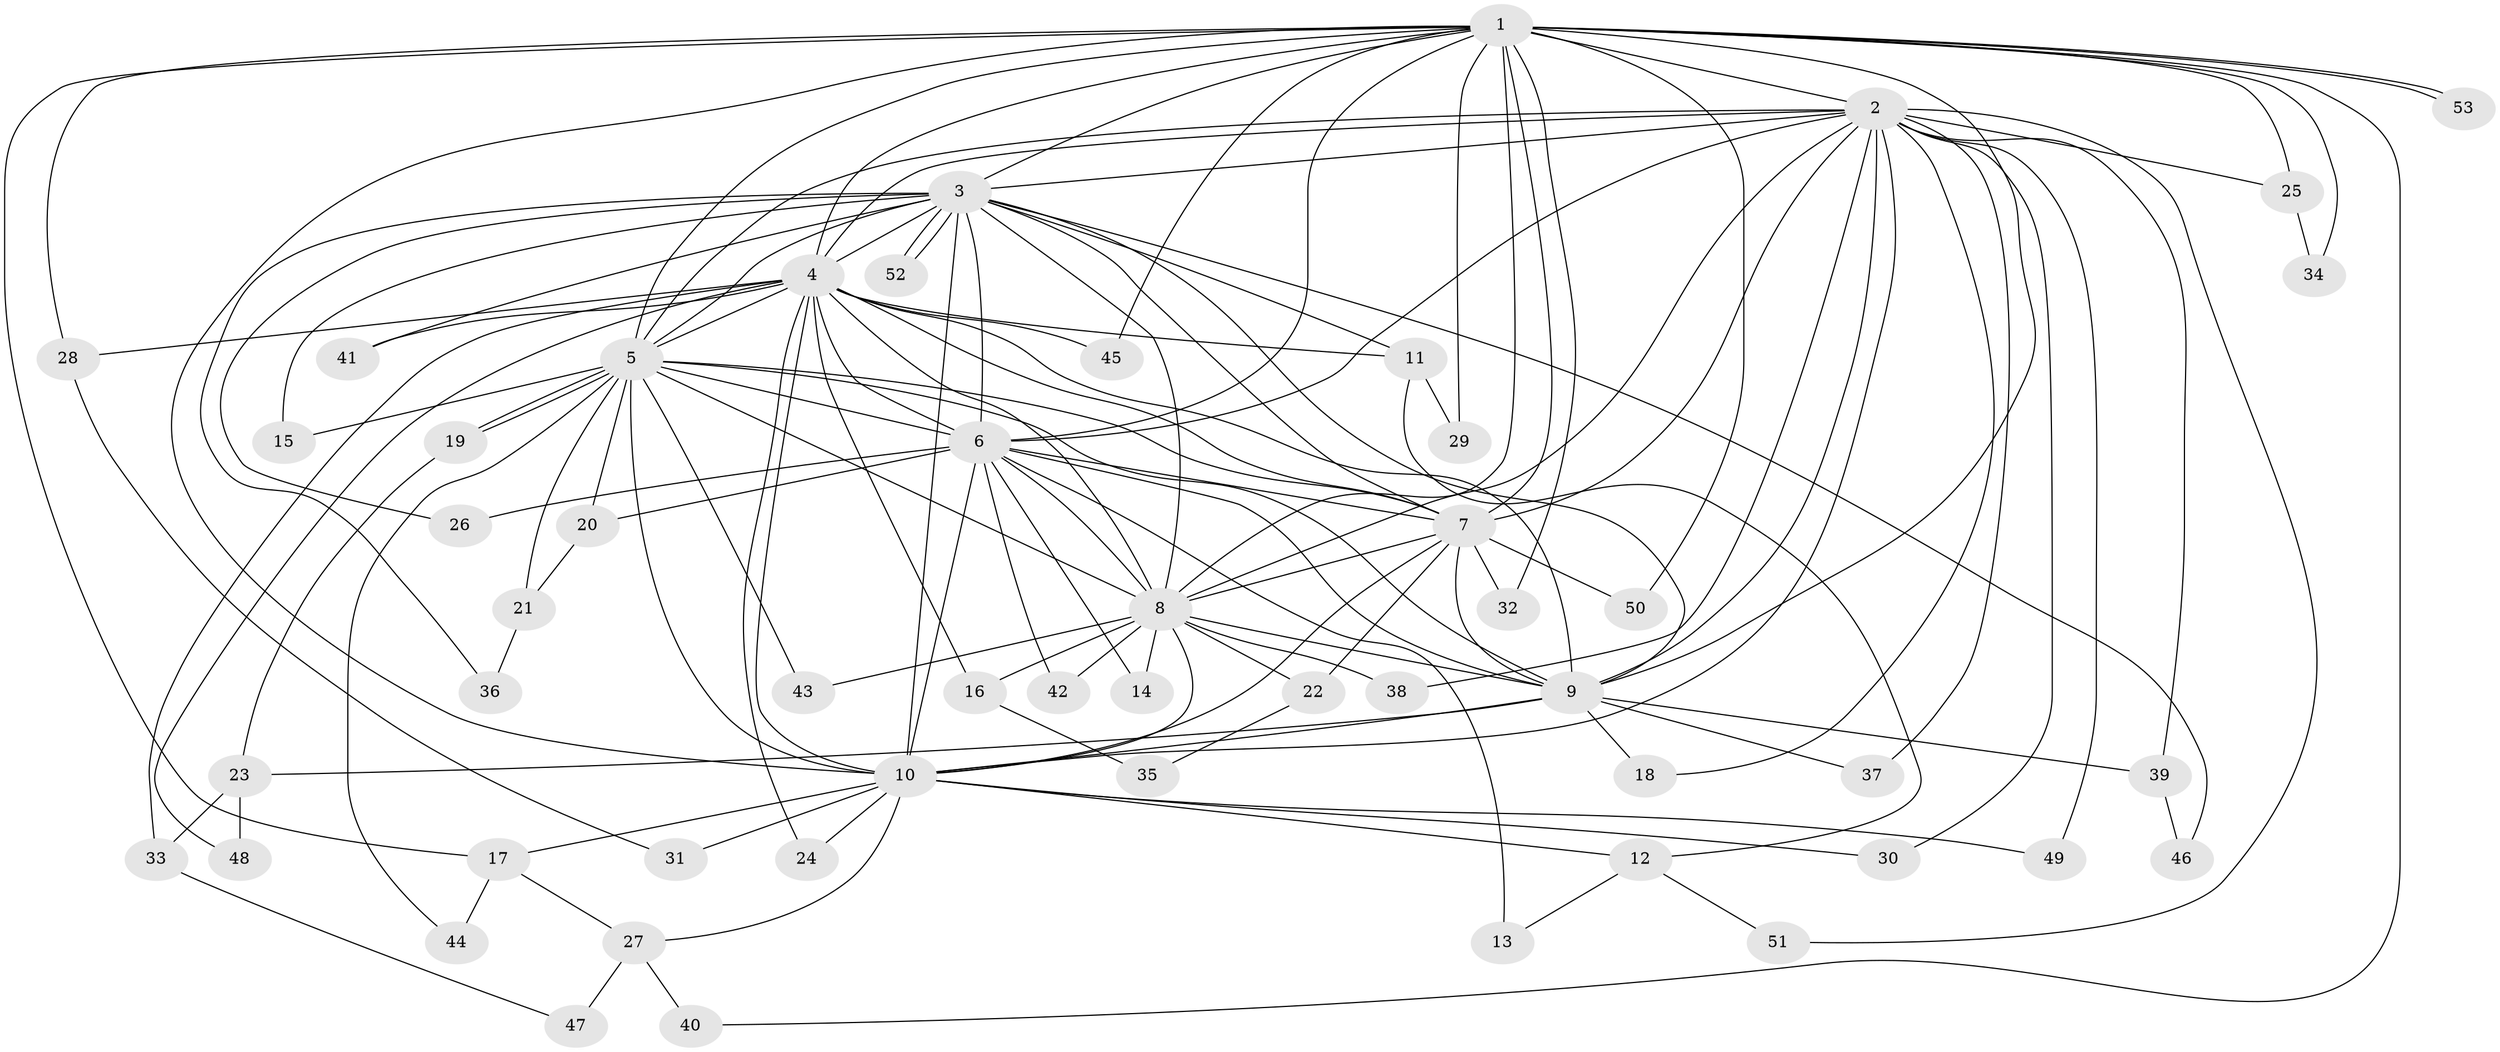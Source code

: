 // coarse degree distribution, {16: 0.05263157894736842, 15: 0.05263157894736842, 14: 0.07894736842105263, 10: 0.02631578947368421, 13: 0.02631578947368421, 4: 0.05263157894736842, 1: 0.05263157894736842, 2: 0.47368421052631576, 3: 0.15789473684210525, 5: 0.02631578947368421}
// Generated by graph-tools (version 1.1) at 2025/23/03/03/25 07:23:44]
// undirected, 53 vertices, 131 edges
graph export_dot {
graph [start="1"]
  node [color=gray90,style=filled];
  1;
  2;
  3;
  4;
  5;
  6;
  7;
  8;
  9;
  10;
  11;
  12;
  13;
  14;
  15;
  16;
  17;
  18;
  19;
  20;
  21;
  22;
  23;
  24;
  25;
  26;
  27;
  28;
  29;
  30;
  31;
  32;
  33;
  34;
  35;
  36;
  37;
  38;
  39;
  40;
  41;
  42;
  43;
  44;
  45;
  46;
  47;
  48;
  49;
  50;
  51;
  52;
  53;
  1 -- 2;
  1 -- 3;
  1 -- 4;
  1 -- 5;
  1 -- 6;
  1 -- 7;
  1 -- 8;
  1 -- 9;
  1 -- 10;
  1 -- 17;
  1 -- 25;
  1 -- 28;
  1 -- 29;
  1 -- 32;
  1 -- 34;
  1 -- 40;
  1 -- 45;
  1 -- 50;
  1 -- 53;
  1 -- 53;
  2 -- 3;
  2 -- 4;
  2 -- 5;
  2 -- 6;
  2 -- 7;
  2 -- 8;
  2 -- 9;
  2 -- 10;
  2 -- 18;
  2 -- 25;
  2 -- 30;
  2 -- 37;
  2 -- 38;
  2 -- 39;
  2 -- 49;
  2 -- 51;
  3 -- 4;
  3 -- 5;
  3 -- 6;
  3 -- 7;
  3 -- 8;
  3 -- 9;
  3 -- 10;
  3 -- 11;
  3 -- 15;
  3 -- 26;
  3 -- 36;
  3 -- 41;
  3 -- 46;
  3 -- 52;
  3 -- 52;
  4 -- 5;
  4 -- 6;
  4 -- 7;
  4 -- 8;
  4 -- 9;
  4 -- 10;
  4 -- 11;
  4 -- 16;
  4 -- 24;
  4 -- 28;
  4 -- 33;
  4 -- 41;
  4 -- 45;
  4 -- 48;
  5 -- 6;
  5 -- 7;
  5 -- 8;
  5 -- 9;
  5 -- 10;
  5 -- 15;
  5 -- 19;
  5 -- 19;
  5 -- 20;
  5 -- 21;
  5 -- 43;
  5 -- 44;
  6 -- 7;
  6 -- 8;
  6 -- 9;
  6 -- 10;
  6 -- 13;
  6 -- 14;
  6 -- 20;
  6 -- 26;
  6 -- 42;
  7 -- 8;
  7 -- 9;
  7 -- 10;
  7 -- 22;
  7 -- 32;
  7 -- 50;
  8 -- 9;
  8 -- 10;
  8 -- 14;
  8 -- 16;
  8 -- 22;
  8 -- 38;
  8 -- 42;
  8 -- 43;
  9 -- 10;
  9 -- 18;
  9 -- 23;
  9 -- 37;
  9 -- 39;
  10 -- 12;
  10 -- 17;
  10 -- 24;
  10 -- 27;
  10 -- 30;
  10 -- 31;
  10 -- 49;
  11 -- 12;
  11 -- 29;
  12 -- 13;
  12 -- 51;
  16 -- 35;
  17 -- 27;
  17 -- 44;
  19 -- 23;
  20 -- 21;
  21 -- 36;
  22 -- 35;
  23 -- 33;
  23 -- 48;
  25 -- 34;
  27 -- 40;
  27 -- 47;
  28 -- 31;
  33 -- 47;
  39 -- 46;
}
